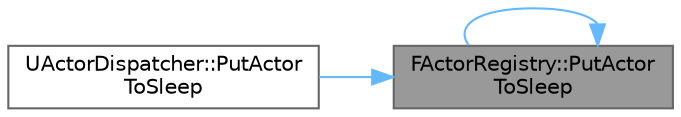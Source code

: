 digraph "FActorRegistry::PutActorToSleep"
{
 // INTERACTIVE_SVG=YES
 // LATEX_PDF_SIZE
  bgcolor="transparent";
  edge [fontname=Helvetica,fontsize=10,labelfontname=Helvetica,labelfontsize=10];
  node [fontname=Helvetica,fontsize=10,shape=box,height=0.2,width=0.4];
  rankdir="RL";
  Node1 [id="Node000001",label="FActorRegistry::PutActor\lToSleep",height=0.2,width=0.4,color="gray40", fillcolor="grey60", style="filled", fontcolor="black",tooltip=" "];
  Node1 -> Node1 [id="edge1_Node000001_Node000001",dir="back",color="steelblue1",style="solid",tooltip=" "];
  Node1 -> Node2 [id="edge2_Node000001_Node000002",dir="back",color="steelblue1",style="solid",tooltip=" "];
  Node2 [id="Node000002",label="UActorDispatcher::PutActor\lToSleep",height=0.2,width=0.4,color="grey40", fillcolor="white", style="filled",URL="$d7/d90/classUActorDispatcher.html#a2e7bf800c49305fb8b4baee83b93787b",tooltip=" "];
}
